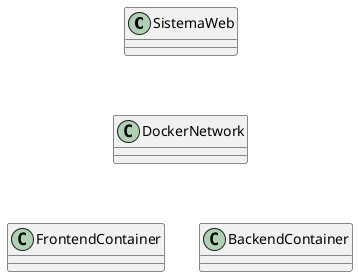 @startuml

!define RECTANGLE class

RECTANGLE SistemaWeb {
}

RECTANGLE DockerNetwork {
}

RECTANGLE FrontendContainer {
}

RECTANGLE BackendContainer {
}

SistemaWeb -[hidden]-> DockerNetwork
DockerNetwork -[hidden]-> FrontendContainer
DockerNetwork -[hidden]-> BackendContainer

@enduml